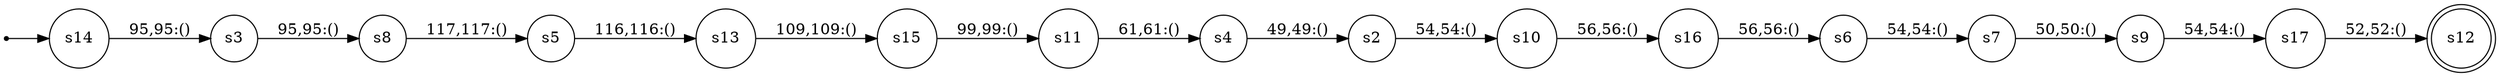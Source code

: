 
      digraph G {
        rankdir=LR;
        init [shape=point];
        node [shape = doublecircle];
        s12
        node [shape = circle];
        init -> s14;
        s17 -> s12 [label = "52,52:()"]
        s16 -> s6 [label = "56,56:()"]
        s15 -> s11 [label = "99,99:()"]
        s14 -> s3 [label = "95,95:()"]
        s13 -> s15 [label = "109,109:()"]
        s11 -> s4 [label = "61,61:()"]
        s10 -> s16 [label = "56,56:()"]
        s9 -> s17 [label = "54,54:()"]
        s8 -> s5 [label = "117,117:()"]
        s7 -> s9 [label = "50,50:()"]
        s6 -> s7 [label = "54,54:()"]
        s5 -> s13 [label = "116,116:()"]
        s4 -> s2 [label = "49,49:()"]
        s3 -> s8 [label = "95,95:()"]
        s2 -> s10 [label = "54,54:()"]}